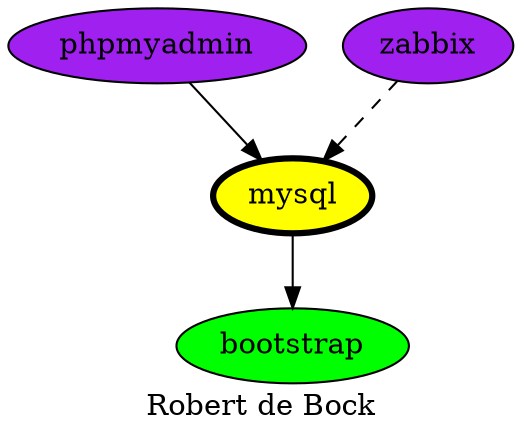 digraph PhiloDilemma {
  label = "Robert de Bock" ;
  overlap=false
  {
    bootstrap [fillcolor=green style=filled]
    mysql [fillcolor=yellow style=filled penwidth=3]
    phpmyadmin [fillcolor=purple style=filled]
    zabbix [fillcolor=purple style=filled]
  }
  mysql -> bootstrap
  phpmyadmin -> mysql
  zabbix -> mysql [style=dashed]
}
